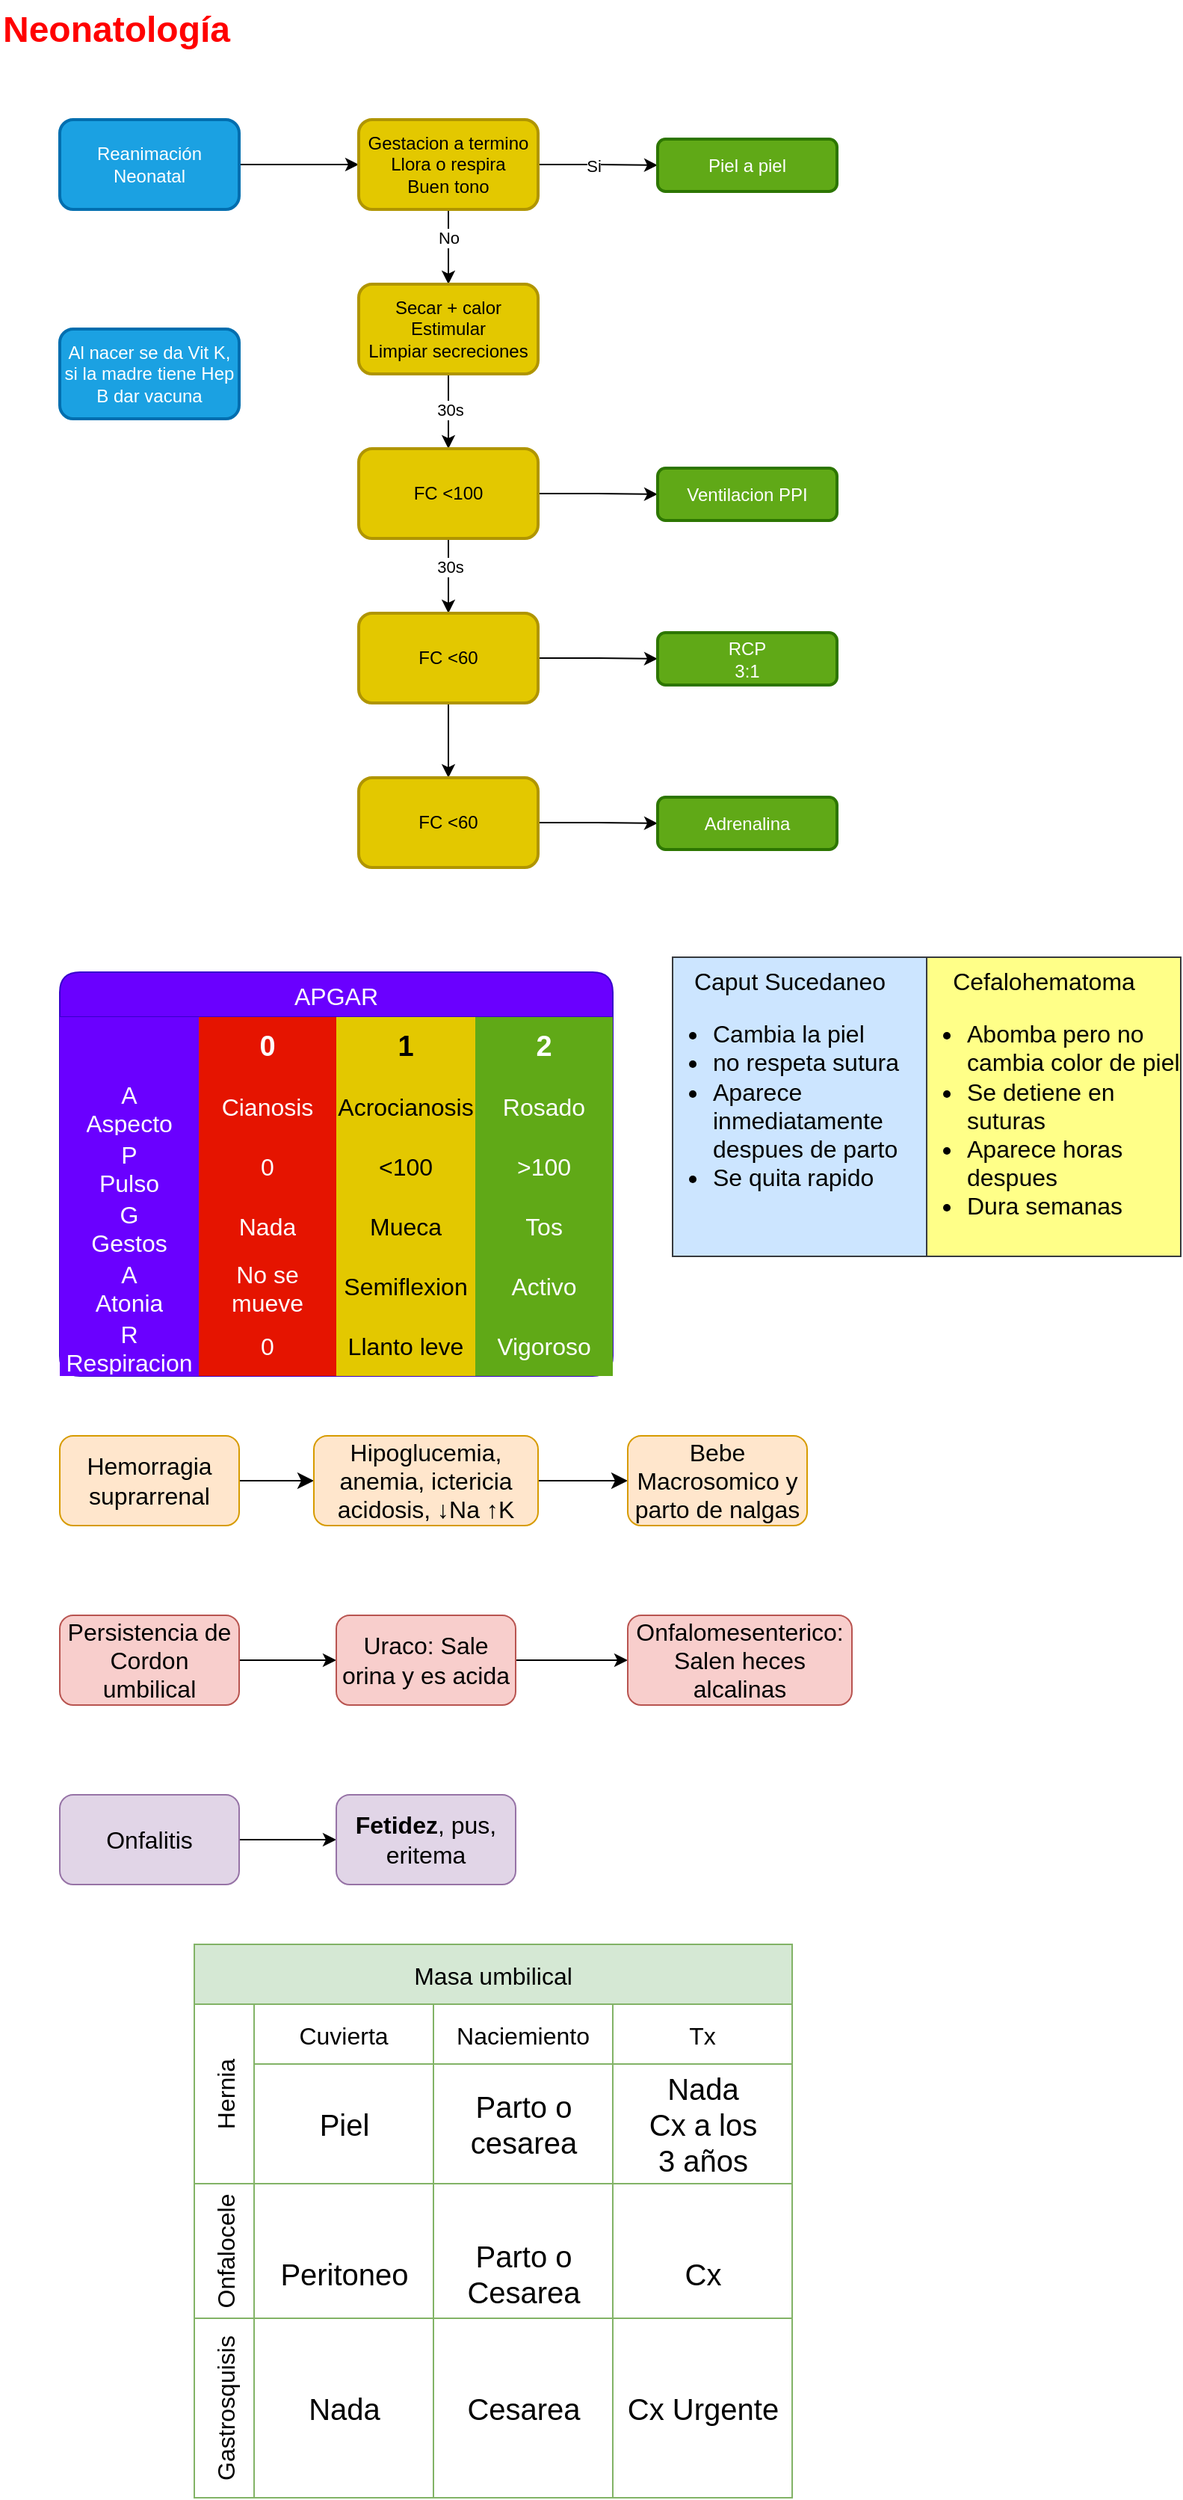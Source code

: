 <mxfile version="21.5.2" type="github">
  <diagram name="Página-1" id="TcPMoGSx8ZJz2rr5X1lu">
    <mxGraphModel dx="1312" dy="844" grid="1" gridSize="10" guides="1" tooltips="1" connect="1" arrows="1" fold="1" page="1" pageScale="1" pageWidth="850" pageHeight="1100" math="0" shadow="0">
      <root>
        <mxCell id="0" />
        <mxCell id="1" parent="0" />
        <mxCell id="HqyEcuFVQdqJihXE6mJL-1" value="Neonatología" style="text;strokeColor=none;fillColor=none;html=1;fontSize=24;fontStyle=1;verticalAlign=middle;align=left;fontColor=#FF0000;" parent="1" vertex="1">
          <mxGeometry x="40" y="40" width="100" height="40" as="geometry" />
        </mxCell>
        <mxCell id="HqyEcuFVQdqJihXE6mJL-4" value="" style="edgeStyle=orthogonalEdgeStyle;rounded=0;orthogonalLoop=1;jettySize=auto;html=1;" parent="1" source="HqyEcuFVQdqJihXE6mJL-2" target="HqyEcuFVQdqJihXE6mJL-3" edge="1">
          <mxGeometry relative="1" as="geometry" />
        </mxCell>
        <mxCell id="HqyEcuFVQdqJihXE6mJL-2" value="Reanimación Neonatal" style="rounded=1;whiteSpace=wrap;html=1;fillColor=#1ba1e2;strokeColor=#006EAF;fontColor=#ffffff;strokeWidth=2;" parent="1" vertex="1">
          <mxGeometry x="80" y="120" width="120" height="60" as="geometry" />
        </mxCell>
        <mxCell id="HqyEcuFVQdqJihXE6mJL-6" value="" style="edgeStyle=orthogonalEdgeStyle;rounded=0;orthogonalLoop=1;jettySize=auto;html=1;" parent="1" source="HqyEcuFVQdqJihXE6mJL-3" target="HqyEcuFVQdqJihXE6mJL-5" edge="1">
          <mxGeometry relative="1" as="geometry" />
        </mxCell>
        <mxCell id="HqyEcuFVQdqJihXE6mJL-10" value="Si" style="edgeLabel;html=1;align=center;verticalAlign=middle;resizable=0;points=[];" parent="HqyEcuFVQdqJihXE6mJL-6" vertex="1" connectable="0">
          <mxGeometry x="-0.075" y="-2" relative="1" as="geometry">
            <mxPoint y="-1" as="offset" />
          </mxGeometry>
        </mxCell>
        <mxCell id="HqyEcuFVQdqJihXE6mJL-8" value="" style="edgeStyle=orthogonalEdgeStyle;rounded=0;orthogonalLoop=1;jettySize=auto;html=1;" parent="1" source="HqyEcuFVQdqJihXE6mJL-3" target="HqyEcuFVQdqJihXE6mJL-7" edge="1">
          <mxGeometry relative="1" as="geometry" />
        </mxCell>
        <mxCell id="HqyEcuFVQdqJihXE6mJL-9" value="No" style="edgeLabel;html=1;align=center;verticalAlign=middle;resizable=0;points=[];" parent="HqyEcuFVQdqJihXE6mJL-8" vertex="1" connectable="0">
          <mxGeometry x="-0.24" relative="1" as="geometry">
            <mxPoint as="offset" />
          </mxGeometry>
        </mxCell>
        <mxCell id="HqyEcuFVQdqJihXE6mJL-3" value="Gestacion a termino&lt;br&gt;Llora o respira&lt;br&gt;Buen tono" style="whiteSpace=wrap;html=1;rounded=1;fillColor=#e3c800;strokeColor=#B09500;fontColor=#000000;strokeWidth=2;" parent="1" vertex="1">
          <mxGeometry x="280" y="120" width="120" height="60" as="geometry" />
        </mxCell>
        <mxCell id="HqyEcuFVQdqJihXE6mJL-5" value="Piel a piel" style="whiteSpace=wrap;html=1;rounded=1;fillColor=#60a917;strokeColor=#2D7600;fontColor=#ffffff;strokeWidth=2;" parent="1" vertex="1">
          <mxGeometry x="480" y="133" width="120" height="35" as="geometry" />
        </mxCell>
        <mxCell id="HqyEcuFVQdqJihXE6mJL-12" value="" style="edgeStyle=orthogonalEdgeStyle;rounded=0;orthogonalLoop=1;jettySize=auto;html=1;" parent="1" source="HqyEcuFVQdqJihXE6mJL-7" target="HqyEcuFVQdqJihXE6mJL-11" edge="1">
          <mxGeometry relative="1" as="geometry" />
        </mxCell>
        <mxCell id="HqyEcuFVQdqJihXE6mJL-13" value="30s" style="edgeLabel;html=1;align=center;verticalAlign=middle;resizable=0;points=[];" parent="HqyEcuFVQdqJihXE6mJL-12" vertex="1" connectable="0">
          <mxGeometry x="-0.04" y="1" relative="1" as="geometry">
            <mxPoint as="offset" />
          </mxGeometry>
        </mxCell>
        <mxCell id="HqyEcuFVQdqJihXE6mJL-7" value="Secar + calor&lt;br&gt;Estimular&lt;br&gt;Limpiar secreciones" style="whiteSpace=wrap;html=1;rounded=1;fillColor=#e3c800;strokeColor=#B09500;fontColor=#000000;strokeWidth=2;" parent="1" vertex="1">
          <mxGeometry x="280" y="230" width="120" height="60" as="geometry" />
        </mxCell>
        <mxCell id="HqyEcuFVQdqJihXE6mJL-15" value="" style="edgeStyle=orthogonalEdgeStyle;rounded=0;orthogonalLoop=1;jettySize=auto;html=1;" parent="1" source="HqyEcuFVQdqJihXE6mJL-11" target="HqyEcuFVQdqJihXE6mJL-14" edge="1">
          <mxGeometry relative="1" as="geometry" />
        </mxCell>
        <mxCell id="HqyEcuFVQdqJihXE6mJL-17" value="" style="edgeStyle=orthogonalEdgeStyle;rounded=0;orthogonalLoop=1;jettySize=auto;html=1;" parent="1" source="HqyEcuFVQdqJihXE6mJL-11" target="HqyEcuFVQdqJihXE6mJL-16" edge="1">
          <mxGeometry relative="1" as="geometry" />
        </mxCell>
        <mxCell id="HqyEcuFVQdqJihXE6mJL-18" value="30s" style="edgeLabel;html=1;align=center;verticalAlign=middle;resizable=0;points=[];" parent="HqyEcuFVQdqJihXE6mJL-17" vertex="1" connectable="0">
          <mxGeometry x="-0.24" y="3" relative="1" as="geometry">
            <mxPoint x="-2" as="offset" />
          </mxGeometry>
        </mxCell>
        <mxCell id="HqyEcuFVQdqJihXE6mJL-11" value="FC &amp;lt;100" style="whiteSpace=wrap;html=1;rounded=1;fillColor=#e3c800;strokeColor=#B09500;fontColor=#000000;strokeWidth=2;" parent="1" vertex="1">
          <mxGeometry x="280" y="340" width="120" height="60" as="geometry" />
        </mxCell>
        <mxCell id="HqyEcuFVQdqJihXE6mJL-14" value="Ventilacion PPI" style="whiteSpace=wrap;html=1;rounded=1;fillColor=#60a917;strokeColor=#2D7600;fontColor=#ffffff;strokeWidth=2;" parent="1" vertex="1">
          <mxGeometry x="480" y="353" width="120" height="35" as="geometry" />
        </mxCell>
        <mxCell id="HqyEcuFVQdqJihXE6mJL-20" value="" style="edgeStyle=orthogonalEdgeStyle;rounded=0;orthogonalLoop=1;jettySize=auto;html=1;" parent="1" source="HqyEcuFVQdqJihXE6mJL-16" target="HqyEcuFVQdqJihXE6mJL-19" edge="1">
          <mxGeometry relative="1" as="geometry" />
        </mxCell>
        <mxCell id="HqyEcuFVQdqJihXE6mJL-22" value="" style="edgeStyle=orthogonalEdgeStyle;rounded=0;orthogonalLoop=1;jettySize=auto;html=1;" parent="1" source="HqyEcuFVQdqJihXE6mJL-16" target="HqyEcuFVQdqJihXE6mJL-21" edge="1">
          <mxGeometry relative="1" as="geometry" />
        </mxCell>
        <mxCell id="HqyEcuFVQdqJihXE6mJL-16" value="FC &amp;lt;60" style="whiteSpace=wrap;html=1;rounded=1;fillColor=#e3c800;strokeColor=#B09500;fontColor=#000000;strokeWidth=2;" parent="1" vertex="1">
          <mxGeometry x="280" y="450" width="120" height="60" as="geometry" />
        </mxCell>
        <mxCell id="HqyEcuFVQdqJihXE6mJL-19" value="RCP &lt;br&gt;3:1" style="whiteSpace=wrap;html=1;rounded=1;fillColor=#60a917;strokeColor=#2D7600;fontColor=#ffffff;strokeWidth=2;" parent="1" vertex="1">
          <mxGeometry x="480" y="463" width="120" height="35" as="geometry" />
        </mxCell>
        <mxCell id="HqyEcuFVQdqJihXE6mJL-24" value="" style="edgeStyle=orthogonalEdgeStyle;rounded=0;orthogonalLoop=1;jettySize=auto;html=1;" parent="1" source="HqyEcuFVQdqJihXE6mJL-21" target="HqyEcuFVQdqJihXE6mJL-23" edge="1">
          <mxGeometry relative="1" as="geometry" />
        </mxCell>
        <mxCell id="HqyEcuFVQdqJihXE6mJL-21" value="FC &amp;lt;60" style="whiteSpace=wrap;html=1;rounded=1;fillColor=#e3c800;strokeColor=#B09500;fontColor=#000000;strokeWidth=2;" parent="1" vertex="1">
          <mxGeometry x="280" y="560" width="120" height="60" as="geometry" />
        </mxCell>
        <mxCell id="HqyEcuFVQdqJihXE6mJL-23" value="Adrenalina" style="whiteSpace=wrap;html=1;rounded=1;fillColor=#60a917;strokeColor=#2D7600;fontColor=#ffffff;strokeWidth=2;" parent="1" vertex="1">
          <mxGeometry x="480" y="573" width="120" height="35" as="geometry" />
        </mxCell>
        <mxCell id="HqyEcuFVQdqJihXE6mJL-25" value="Al nacer se da Vit K, si la madre tiene Hep B dar vacuna" style="whiteSpace=wrap;html=1;fillColor=#1ba1e2;strokeColor=#006EAF;fontColor=#ffffff;rounded=1;strokeWidth=2;" parent="1" vertex="1">
          <mxGeometry x="80" y="260" width="120" height="60" as="geometry" />
        </mxCell>
        <mxCell id="HqyEcuFVQdqJihXE6mJL-27" value="APGAR" style="shape=table;startSize=30;container=1;collapsible=0;childLayout=tableLayout;strokeColor=#3700CC;fontSize=16;fillColor=#6a00ff;fontColor=#ffffff;rounded=1;" parent="1" vertex="1">
          <mxGeometry x="80" y="690" width="370" height="270" as="geometry" />
        </mxCell>
        <mxCell id="HqyEcuFVQdqJihXE6mJL-28" value="" style="shape=tableRow;horizontal=0;startSize=0;swimlaneHead=0;swimlaneBody=0;strokeColor=inherit;top=0;left=0;bottom=0;right=0;collapsible=0;dropTarget=0;fillColor=none;points=[[0,0.5],[1,0.5]];portConstraint=eastwest;fontSize=16;" parent="HqyEcuFVQdqJihXE6mJL-27" vertex="1">
          <mxGeometry y="30" width="370" height="40" as="geometry" />
        </mxCell>
        <mxCell id="HqyEcuFVQdqJihXE6mJL-29" value="" style="shape=partialRectangle;html=1;whiteSpace=wrap;connectable=0;strokeColor=#3700CC;overflow=hidden;fillColor=#6a00ff;top=0;left=0;bottom=0;right=0;pointerEvents=1;fontSize=16;fontColor=#ffffff;" parent="HqyEcuFVQdqJihXE6mJL-28" vertex="1">
          <mxGeometry width="93" height="40" as="geometry">
            <mxRectangle width="93" height="40" as="alternateBounds" />
          </mxGeometry>
        </mxCell>
        <mxCell id="HqyEcuFVQdqJihXE6mJL-30" value="0" style="shape=partialRectangle;html=1;whiteSpace=wrap;connectable=0;strokeColor=#B20000;overflow=hidden;fillColor=#e51400;top=0;left=0;bottom=0;right=0;pointerEvents=1;fontSize=19;fontColor=#ffffff;fontStyle=1;strokeWidth=4;" parent="HqyEcuFVQdqJihXE6mJL-28" vertex="1">
          <mxGeometry x="93" width="92" height="40" as="geometry">
            <mxRectangle width="92" height="40" as="alternateBounds" />
          </mxGeometry>
        </mxCell>
        <mxCell id="HqyEcuFVQdqJihXE6mJL-31" value="1" style="shape=partialRectangle;html=1;whiteSpace=wrap;connectable=0;strokeColor=#B09500;overflow=hidden;fillColor=#e3c800;top=0;left=0;bottom=0;right=0;pointerEvents=1;fontSize=19;fontColor=#000000;fontStyle=1;strokeWidth=4;" parent="HqyEcuFVQdqJihXE6mJL-28" vertex="1">
          <mxGeometry x="185" width="93" height="40" as="geometry">
            <mxRectangle width="93" height="40" as="alternateBounds" />
          </mxGeometry>
        </mxCell>
        <mxCell id="HqyEcuFVQdqJihXE6mJL-52" value="2" style="shape=partialRectangle;html=1;whiteSpace=wrap;connectable=0;strokeColor=#2D7600;overflow=hidden;fillColor=#60a917;top=0;left=0;bottom=0;right=0;pointerEvents=1;fontSize=19;fontColor=#ffffff;fontStyle=1;strokeWidth=4;" parent="HqyEcuFVQdqJihXE6mJL-28" vertex="1">
          <mxGeometry x="278" width="92" height="40" as="geometry">
            <mxRectangle width="92" height="40" as="alternateBounds" />
          </mxGeometry>
        </mxCell>
        <mxCell id="HqyEcuFVQdqJihXE6mJL-32" value="" style="shape=tableRow;horizontal=0;startSize=0;swimlaneHead=0;swimlaneBody=0;strokeColor=inherit;top=0;left=0;bottom=0;right=0;collapsible=0;dropTarget=0;fillColor=none;points=[[0,0.5],[1,0.5]];portConstraint=eastwest;fontSize=16;" parent="HqyEcuFVQdqJihXE6mJL-27" vertex="1">
          <mxGeometry y="70" width="370" height="40" as="geometry" />
        </mxCell>
        <mxCell id="HqyEcuFVQdqJihXE6mJL-33" value="A&lt;br&gt;Aspecto" style="shape=partialRectangle;html=1;whiteSpace=wrap;connectable=0;strokeColor=#3700CC;overflow=hidden;fillColor=#6a00ff;top=0;left=0;bottom=0;right=0;pointerEvents=1;fontSize=16;fontColor=#ffffff;" parent="HqyEcuFVQdqJihXE6mJL-32" vertex="1">
          <mxGeometry width="93" height="40" as="geometry">
            <mxRectangle width="93" height="40" as="alternateBounds" />
          </mxGeometry>
        </mxCell>
        <mxCell id="HqyEcuFVQdqJihXE6mJL-34" value="Cianosis" style="shape=partialRectangle;html=1;whiteSpace=wrap;connectable=0;strokeColor=#B20000;overflow=hidden;fillColor=#e51400;top=0;left=0;bottom=0;right=0;pointerEvents=1;fontSize=16;fontColor=#ffffff;" parent="HqyEcuFVQdqJihXE6mJL-32" vertex="1">
          <mxGeometry x="93" width="92" height="40" as="geometry">
            <mxRectangle width="92" height="40" as="alternateBounds" />
          </mxGeometry>
        </mxCell>
        <mxCell id="HqyEcuFVQdqJihXE6mJL-35" value="Acrocianosis" style="shape=partialRectangle;html=1;whiteSpace=wrap;connectable=0;strokeColor=#B09500;overflow=hidden;fillColor=#e3c800;top=0;left=0;bottom=0;right=0;pointerEvents=1;fontSize=16;fontColor=#000000;" parent="HqyEcuFVQdqJihXE6mJL-32" vertex="1">
          <mxGeometry x="185" width="93" height="40" as="geometry">
            <mxRectangle width="93" height="40" as="alternateBounds" />
          </mxGeometry>
        </mxCell>
        <mxCell id="HqyEcuFVQdqJihXE6mJL-53" value="Rosado" style="shape=partialRectangle;html=1;whiteSpace=wrap;connectable=0;strokeColor=#2D7600;overflow=hidden;fillColor=#60a917;top=0;left=0;bottom=0;right=0;pointerEvents=1;fontSize=16;fontColor=#ffffff;" parent="HqyEcuFVQdqJihXE6mJL-32" vertex="1">
          <mxGeometry x="278" width="92" height="40" as="geometry">
            <mxRectangle width="92" height="40" as="alternateBounds" />
          </mxGeometry>
        </mxCell>
        <mxCell id="HqyEcuFVQdqJihXE6mJL-36" value="" style="shape=tableRow;horizontal=0;startSize=0;swimlaneHead=0;swimlaneBody=0;strokeColor=inherit;top=0;left=0;bottom=0;right=0;collapsible=0;dropTarget=0;fillColor=none;points=[[0,0.5],[1,0.5]];portConstraint=eastwest;fontSize=16;" parent="HqyEcuFVQdqJihXE6mJL-27" vertex="1">
          <mxGeometry y="110" width="370" height="40" as="geometry" />
        </mxCell>
        <mxCell id="HqyEcuFVQdqJihXE6mJL-37" value="P&lt;br&gt;Pulso" style="shape=partialRectangle;html=1;whiteSpace=wrap;connectable=0;strokeColor=#3700CC;overflow=hidden;fillColor=#6a00ff;top=0;left=0;bottom=0;right=0;pointerEvents=1;fontSize=16;fontColor=#ffffff;" parent="HqyEcuFVQdqJihXE6mJL-36" vertex="1">
          <mxGeometry width="93" height="40" as="geometry">
            <mxRectangle width="93" height="40" as="alternateBounds" />
          </mxGeometry>
        </mxCell>
        <mxCell id="HqyEcuFVQdqJihXE6mJL-38" value="0" style="shape=partialRectangle;html=1;whiteSpace=wrap;connectable=0;strokeColor=#B20000;overflow=hidden;fillColor=#e51400;top=0;left=0;bottom=0;right=0;pointerEvents=1;fontSize=16;fontColor=#ffffff;" parent="HqyEcuFVQdqJihXE6mJL-36" vertex="1">
          <mxGeometry x="93" width="92" height="40" as="geometry">
            <mxRectangle width="92" height="40" as="alternateBounds" />
          </mxGeometry>
        </mxCell>
        <mxCell id="HqyEcuFVQdqJihXE6mJL-39" value="&amp;lt;100" style="shape=partialRectangle;html=1;whiteSpace=wrap;connectable=0;strokeColor=#B09500;overflow=hidden;fillColor=#e3c800;top=0;left=0;bottom=0;right=0;pointerEvents=1;fontSize=16;fontColor=#000000;" parent="HqyEcuFVQdqJihXE6mJL-36" vertex="1">
          <mxGeometry x="185" width="93" height="40" as="geometry">
            <mxRectangle width="93" height="40" as="alternateBounds" />
          </mxGeometry>
        </mxCell>
        <mxCell id="HqyEcuFVQdqJihXE6mJL-54" value="&amp;gt;100" style="shape=partialRectangle;html=1;whiteSpace=wrap;connectable=0;strokeColor=#2D7600;overflow=hidden;fillColor=#60a917;top=0;left=0;bottom=0;right=0;pointerEvents=1;fontSize=16;fontColor=#ffffff;" parent="HqyEcuFVQdqJihXE6mJL-36" vertex="1">
          <mxGeometry x="278" width="92" height="40" as="geometry">
            <mxRectangle width="92" height="40" as="alternateBounds" />
          </mxGeometry>
        </mxCell>
        <mxCell id="HqyEcuFVQdqJihXE6mJL-40" style="shape=tableRow;horizontal=0;startSize=0;swimlaneHead=0;swimlaneBody=0;strokeColor=inherit;top=0;left=0;bottom=0;right=0;collapsible=0;dropTarget=0;fillColor=none;points=[[0,0.5],[1,0.5]];portConstraint=eastwest;fontSize=16;" parent="HqyEcuFVQdqJihXE6mJL-27" vertex="1">
          <mxGeometry y="150" width="370" height="40" as="geometry" />
        </mxCell>
        <mxCell id="HqyEcuFVQdqJihXE6mJL-41" value="G&lt;br&gt;Gestos" style="shape=partialRectangle;html=1;whiteSpace=wrap;connectable=0;strokeColor=#3700CC;overflow=hidden;fillColor=#6a00ff;top=0;left=0;bottom=0;right=0;pointerEvents=1;fontSize=16;fontColor=#ffffff;" parent="HqyEcuFVQdqJihXE6mJL-40" vertex="1">
          <mxGeometry width="93" height="40" as="geometry">
            <mxRectangle width="93" height="40" as="alternateBounds" />
          </mxGeometry>
        </mxCell>
        <mxCell id="HqyEcuFVQdqJihXE6mJL-42" value="Nada" style="shape=partialRectangle;html=1;whiteSpace=wrap;connectable=0;strokeColor=#B20000;overflow=hidden;fillColor=#e51400;top=0;left=0;bottom=0;right=0;pointerEvents=1;fontSize=16;fontColor=#ffffff;" parent="HqyEcuFVQdqJihXE6mJL-40" vertex="1">
          <mxGeometry x="93" width="92" height="40" as="geometry">
            <mxRectangle width="92" height="40" as="alternateBounds" />
          </mxGeometry>
        </mxCell>
        <mxCell id="HqyEcuFVQdqJihXE6mJL-43" value="Mueca" style="shape=partialRectangle;html=1;whiteSpace=wrap;connectable=0;strokeColor=#B09500;overflow=hidden;fillColor=#e3c800;top=0;left=0;bottom=0;right=0;pointerEvents=1;fontSize=16;fontColor=#000000;" parent="HqyEcuFVQdqJihXE6mJL-40" vertex="1">
          <mxGeometry x="185" width="93" height="40" as="geometry">
            <mxRectangle width="93" height="40" as="alternateBounds" />
          </mxGeometry>
        </mxCell>
        <mxCell id="HqyEcuFVQdqJihXE6mJL-55" value="Tos" style="shape=partialRectangle;html=1;whiteSpace=wrap;connectable=0;strokeColor=#2D7600;overflow=hidden;fillColor=#60a917;top=0;left=0;bottom=0;right=0;pointerEvents=1;fontSize=16;fontColor=#ffffff;" parent="HqyEcuFVQdqJihXE6mJL-40" vertex="1">
          <mxGeometry x="278" width="92" height="40" as="geometry">
            <mxRectangle width="92" height="40" as="alternateBounds" />
          </mxGeometry>
        </mxCell>
        <mxCell id="HqyEcuFVQdqJihXE6mJL-44" style="shape=tableRow;horizontal=0;startSize=0;swimlaneHead=0;swimlaneBody=0;strokeColor=inherit;top=0;left=0;bottom=0;right=0;collapsible=0;dropTarget=0;fillColor=none;points=[[0,0.5],[1,0.5]];portConstraint=eastwest;fontSize=16;" parent="HqyEcuFVQdqJihXE6mJL-27" vertex="1">
          <mxGeometry y="190" width="370" height="40" as="geometry" />
        </mxCell>
        <mxCell id="HqyEcuFVQdqJihXE6mJL-45" value="A&lt;br&gt;Atonia" style="shape=partialRectangle;html=1;whiteSpace=wrap;connectable=0;strokeColor=#3700CC;overflow=hidden;fillColor=#6a00ff;top=0;left=0;bottom=0;right=0;pointerEvents=1;fontSize=16;fontColor=#ffffff;" parent="HqyEcuFVQdqJihXE6mJL-44" vertex="1">
          <mxGeometry width="93" height="40" as="geometry">
            <mxRectangle width="93" height="40" as="alternateBounds" />
          </mxGeometry>
        </mxCell>
        <mxCell id="HqyEcuFVQdqJihXE6mJL-46" value="No se mueve" style="shape=partialRectangle;html=1;whiteSpace=wrap;connectable=0;strokeColor=#B20000;overflow=hidden;fillColor=#e51400;top=0;left=0;bottom=0;right=0;pointerEvents=1;fontSize=16;fontColor=#ffffff;" parent="HqyEcuFVQdqJihXE6mJL-44" vertex="1">
          <mxGeometry x="93" width="92" height="40" as="geometry">
            <mxRectangle width="92" height="40" as="alternateBounds" />
          </mxGeometry>
        </mxCell>
        <mxCell id="HqyEcuFVQdqJihXE6mJL-47" value="Semiflexion" style="shape=partialRectangle;html=1;whiteSpace=wrap;connectable=0;strokeColor=#B09500;overflow=hidden;fillColor=#e3c800;top=0;left=0;bottom=0;right=0;pointerEvents=1;fontSize=16;fontColor=#000000;" parent="HqyEcuFVQdqJihXE6mJL-44" vertex="1">
          <mxGeometry x="185" width="93" height="40" as="geometry">
            <mxRectangle width="93" height="40" as="alternateBounds" />
          </mxGeometry>
        </mxCell>
        <mxCell id="HqyEcuFVQdqJihXE6mJL-56" value="Activo " style="shape=partialRectangle;html=1;whiteSpace=wrap;connectable=0;strokeColor=#2D7600;overflow=hidden;fillColor=#60a917;top=0;left=0;bottom=0;right=0;pointerEvents=1;fontSize=16;fontColor=#ffffff;" parent="HqyEcuFVQdqJihXE6mJL-44" vertex="1">
          <mxGeometry x="278" width="92" height="40" as="geometry">
            <mxRectangle width="92" height="40" as="alternateBounds" />
          </mxGeometry>
        </mxCell>
        <mxCell id="HqyEcuFVQdqJihXE6mJL-48" style="shape=tableRow;horizontal=0;startSize=0;swimlaneHead=0;swimlaneBody=0;strokeColor=inherit;top=0;left=0;bottom=0;right=0;collapsible=0;dropTarget=0;fillColor=none;points=[[0,0.5],[1,0.5]];portConstraint=eastwest;fontSize=16;" parent="HqyEcuFVQdqJihXE6mJL-27" vertex="1">
          <mxGeometry y="230" width="370" height="40" as="geometry" />
        </mxCell>
        <mxCell id="HqyEcuFVQdqJihXE6mJL-49" value="R&lt;br&gt;Respiracion" style="shape=partialRectangle;html=1;whiteSpace=wrap;connectable=0;strokeColor=#3700CC;overflow=hidden;fillColor=#6a00ff;top=0;left=0;bottom=0;right=0;pointerEvents=1;fontSize=16;fontColor=#ffffff;" parent="HqyEcuFVQdqJihXE6mJL-48" vertex="1">
          <mxGeometry width="93" height="40" as="geometry">
            <mxRectangle width="93" height="40" as="alternateBounds" />
          </mxGeometry>
        </mxCell>
        <mxCell id="HqyEcuFVQdqJihXE6mJL-50" value="0" style="shape=partialRectangle;html=1;whiteSpace=wrap;connectable=0;strokeColor=#B20000;overflow=hidden;fillColor=#e51400;top=0;left=0;bottom=0;right=0;pointerEvents=1;fontSize=16;fontColor=#ffffff;" parent="HqyEcuFVQdqJihXE6mJL-48" vertex="1">
          <mxGeometry x="93" width="92" height="40" as="geometry">
            <mxRectangle width="92" height="40" as="alternateBounds" />
          </mxGeometry>
        </mxCell>
        <mxCell id="HqyEcuFVQdqJihXE6mJL-51" value="Llanto leve" style="shape=partialRectangle;html=1;whiteSpace=wrap;connectable=0;strokeColor=#B09500;overflow=hidden;fillColor=#e3c800;top=0;left=0;bottom=0;right=0;pointerEvents=1;fontSize=16;fontColor=#000000;" parent="HqyEcuFVQdqJihXE6mJL-48" vertex="1">
          <mxGeometry x="185" width="93" height="40" as="geometry">
            <mxRectangle width="93" height="40" as="alternateBounds" />
          </mxGeometry>
        </mxCell>
        <mxCell id="HqyEcuFVQdqJihXE6mJL-57" value="Vigoroso" style="shape=partialRectangle;html=1;whiteSpace=wrap;connectable=0;strokeColor=#2D7600;overflow=hidden;fillColor=#60a917;top=0;left=0;bottom=0;right=0;pointerEvents=1;fontSize=16;fontColor=#ffffff;" parent="HqyEcuFVQdqJihXE6mJL-48" vertex="1">
          <mxGeometry x="278" width="92" height="40" as="geometry">
            <mxRectangle width="92" height="40" as="alternateBounds" />
          </mxGeometry>
        </mxCell>
        <mxCell id="3640d2P8LfR4qgrudTrk-1" value="&lt;div align=&quot;center&quot;&gt;Caput Sucedaneo&lt;br&gt;&lt;/div&gt;&lt;ul&gt;&lt;li&gt;&lt;span style=&quot;background-color: initial;&quot;&gt;Cambia la piel&lt;/span&gt;&lt;br&gt;&lt;/li&gt;&lt;li&gt;&lt;span style=&quot;background-color: initial;&quot;&gt;no respeta sutura&lt;/span&gt;&lt;/li&gt;&lt;li&gt;&lt;span style=&quot;background-color: initial;&quot;&gt;Aparece inmediatamente despues de parto&lt;/span&gt;&lt;/li&gt;&lt;li&gt;&lt;span style=&quot;background-color: initial;&quot;&gt;Se quita rapido&lt;br&gt;&lt;/span&gt;&lt;/li&gt;&lt;/ul&gt;" style="rounded=1;whiteSpace=wrap;html=1;fontSize=16;arcSize=0;verticalAlign=top;align=left;fillColor=#cce5ff;strokeColor=#36393d;spacingLeft=-15;" parent="1" vertex="1">
          <mxGeometry x="490" y="680" width="170" height="200" as="geometry" />
        </mxCell>
        <mxCell id="3640d2P8LfR4qgrudTrk-2" value="&lt;div align=&quot;center&quot;&gt;Cefalohematoma&lt;br&gt;&lt;/div&gt;&lt;ul&gt;&lt;li&gt;Abomba pero no cambia color de piel&lt;/li&gt;&lt;li&gt;Se detiene en suturas&lt;/li&gt;&lt;li&gt;Aparece horas despues &lt;br&gt;&lt;/li&gt;&lt;li&gt;Dura semanas&lt;br&gt;&lt;/li&gt;&lt;/ul&gt;" style="rounded=1;whiteSpace=wrap;html=1;fontSize=16;arcSize=0;align=left;verticalAlign=top;fillColor=#ffff88;strokeColor=#36393d;spacingLeft=-15;" parent="1" vertex="1">
          <mxGeometry x="660" y="680" width="170" height="200" as="geometry" />
        </mxCell>
        <mxCell id="3640d2P8LfR4qgrudTrk-5" value="" style="edgeStyle=none;curved=1;rounded=0;orthogonalLoop=1;jettySize=auto;html=1;fontSize=12;startSize=8;endSize=8;" parent="1" source="3640d2P8LfR4qgrudTrk-3" target="3640d2P8LfR4qgrudTrk-4" edge="1">
          <mxGeometry relative="1" as="geometry" />
        </mxCell>
        <mxCell id="3640d2P8LfR4qgrudTrk-3" value="Hemorragia suprarrenal" style="rounded=1;whiteSpace=wrap;html=1;fontSize=16;fillColor=#ffe6cc;strokeColor=#d79b00;" parent="1" vertex="1">
          <mxGeometry x="80" y="1000" width="120" height="60" as="geometry" />
        </mxCell>
        <mxCell id="3640d2P8LfR4qgrudTrk-7" value="" style="edgeStyle=none;curved=1;rounded=0;orthogonalLoop=1;jettySize=auto;html=1;fontSize=12;startSize=8;endSize=8;" parent="1" source="3640d2P8LfR4qgrudTrk-4" target="3640d2P8LfR4qgrudTrk-6" edge="1">
          <mxGeometry relative="1" as="geometry" />
        </mxCell>
        <mxCell id="3640d2P8LfR4qgrudTrk-4" value="Hipoglucemia, anemia, ictericia acidosis, ↓Na ↑K" style="whiteSpace=wrap;html=1;fontSize=16;rounded=1;fillColor=#ffe6cc;strokeColor=#d79b00;" parent="1" vertex="1">
          <mxGeometry x="250" y="1000" width="150" height="60" as="geometry" />
        </mxCell>
        <mxCell id="3640d2P8LfR4qgrudTrk-6" value="Bebe Macrosomico y parto de nalgas" style="whiteSpace=wrap;html=1;fontSize=16;rounded=1;fillColor=#ffe6cc;strokeColor=#d79b00;" parent="1" vertex="1">
          <mxGeometry x="460" y="1000" width="120" height="60" as="geometry" />
        </mxCell>
        <mxCell id="2JyzUB0GVYd7dehp7gKF-7" value="" style="edgeStyle=orthogonalEdgeStyle;rounded=0;orthogonalLoop=1;jettySize=auto;html=1;" edge="1" parent="1" source="2JyzUB0GVYd7dehp7gKF-1" target="2JyzUB0GVYd7dehp7gKF-3">
          <mxGeometry relative="1" as="geometry" />
        </mxCell>
        <mxCell id="2JyzUB0GVYd7dehp7gKF-1" value="Persistencia de Cordon umbilical" style="whiteSpace=wrap;html=1;fontSize=16;rounded=1;fillColor=#f8cecc;strokeColor=#b85450;" vertex="1" parent="1">
          <mxGeometry x="80" y="1120" width="120" height="60" as="geometry" />
        </mxCell>
        <mxCell id="2JyzUB0GVYd7dehp7gKF-8" value="" style="edgeStyle=orthogonalEdgeStyle;rounded=0;orthogonalLoop=1;jettySize=auto;html=1;" edge="1" parent="1" source="2JyzUB0GVYd7dehp7gKF-3" target="2JyzUB0GVYd7dehp7gKF-5">
          <mxGeometry relative="1" as="geometry" />
        </mxCell>
        <mxCell id="2JyzUB0GVYd7dehp7gKF-3" value="Uraco: Sale orina y es acida" style="whiteSpace=wrap;html=1;fontSize=16;rounded=1;fillColor=#f8cecc;strokeColor=#b85450;" vertex="1" parent="1">
          <mxGeometry x="265" y="1120" width="120" height="60" as="geometry" />
        </mxCell>
        <mxCell id="2JyzUB0GVYd7dehp7gKF-5" value="&lt;div&gt;Onfalomesenterico:&lt;/div&gt;&lt;div&gt;Salen heces alcalinas&lt;br&gt; &lt;/div&gt;" style="whiteSpace=wrap;html=1;fontSize=16;rounded=1;spacing=2;fillColor=#f8cecc;strokeColor=#b85450;" vertex="1" parent="1">
          <mxGeometry x="460" y="1120" width="150" height="60" as="geometry" />
        </mxCell>
        <mxCell id="2JyzUB0GVYd7dehp7gKF-13" value="" style="edgeStyle=orthogonalEdgeStyle;rounded=0;orthogonalLoop=1;jettySize=auto;html=1;" edge="1" parent="1" source="2JyzUB0GVYd7dehp7gKF-9" target="2JyzUB0GVYd7dehp7gKF-11">
          <mxGeometry relative="1" as="geometry" />
        </mxCell>
        <mxCell id="2JyzUB0GVYd7dehp7gKF-9" value="Onfalitis" style="whiteSpace=wrap;html=1;fontSize=16;rounded=1;fillColor=#e1d5e7;strokeColor=#9673a6;" vertex="1" parent="1">
          <mxGeometry x="80" y="1240" width="120" height="60" as="geometry" />
        </mxCell>
        <mxCell id="2JyzUB0GVYd7dehp7gKF-11" value="&lt;b&gt;Fetidez&lt;/b&gt;, pus, eritema" style="whiteSpace=wrap;html=1;fontSize=16;rounded=1;fillColor=#e1d5e7;strokeColor=#9673a6;" vertex="1" parent="1">
          <mxGeometry x="265" y="1240" width="120" height="60" as="geometry" />
        </mxCell>
        <mxCell id="2JyzUB0GVYd7dehp7gKF-14" value="Masa umbilical" style="shape=table;childLayout=tableLayout;startSize=40;collapsible=0;recursiveResize=0;expand=0;fontSize=16;fillColor=#d5e8d4;strokeColor=#82b366;" vertex="1" parent="1">
          <mxGeometry x="170" y="1340" width="400" height="370" as="geometry" />
        </mxCell>
        <mxCell id="2JyzUB0GVYd7dehp7gKF-15" value="Hernia" style="shape=tableRow;horizontal=0;swimlaneHead=0;swimlaneBody=0;top=0;left=0;strokeColor=inherit;bottom=0;right=0;dropTarget=0;fontStyle=0;fillColor=none;points=[[0,0.5],[1,0.5]];portConstraint=eastwest;startSize=40;collapsible=0;recursiveResize=0;expand=0;fontSize=16;" vertex="1" parent="2JyzUB0GVYd7dehp7gKF-14">
          <mxGeometry y="40" width="400" height="120" as="geometry" />
        </mxCell>
        <mxCell id="2JyzUB0GVYd7dehp7gKF-16" value="Cuvierta" style="swimlane;swimlaneHead=0;swimlaneBody=0;fontStyle=0;strokeColor=inherit;connectable=0;fillColor=none;startSize=40;collapsible=0;recursiveResize=0;expand=0;fontSize=16;" vertex="1" parent="2JyzUB0GVYd7dehp7gKF-15">
          <mxGeometry x="40" width="120" height="120" as="geometry">
            <mxRectangle width="120" height="120" as="alternateBounds" />
          </mxGeometry>
        </mxCell>
        <mxCell id="2JyzUB0GVYd7dehp7gKF-27" value="&lt;font style=&quot;font-size: 20px;&quot;&gt;Piel&lt;/font&gt;" style="text;html=1;align=center;verticalAlign=middle;resizable=0;points=[];autosize=1;strokeColor=none;fillColor=none;" vertex="1" parent="2JyzUB0GVYd7dehp7gKF-16">
          <mxGeometry x="30" y="60" width="60" height="40" as="geometry" />
        </mxCell>
        <mxCell id="2JyzUB0GVYd7dehp7gKF-17" value="Naciemiento" style="swimlane;swimlaneHead=0;swimlaneBody=0;fontStyle=0;strokeColor=inherit;connectable=0;fillColor=none;startSize=40;collapsible=0;recursiveResize=0;expand=0;fontSize=16;" vertex="1" parent="2JyzUB0GVYd7dehp7gKF-15">
          <mxGeometry x="160" width="120" height="120" as="geometry">
            <mxRectangle width="120" height="120" as="alternateBounds" />
          </mxGeometry>
        </mxCell>
        <mxCell id="2JyzUB0GVYd7dehp7gKF-34" value="&lt;font style=&quot;font-size: 20px;&quot;&gt;Parto o &lt;br&gt;cesarea&lt;br&gt;&lt;/font&gt;" style="text;html=1;align=center;verticalAlign=middle;resizable=0;points=[];autosize=1;strokeColor=none;fillColor=none;" vertex="1" parent="2JyzUB0GVYd7dehp7gKF-17">
          <mxGeometry x="15" y="50" width="90" height="60" as="geometry" />
        </mxCell>
        <mxCell id="2JyzUB0GVYd7dehp7gKF-18" value="Tx" style="swimlane;swimlaneHead=0;swimlaneBody=0;fontStyle=0;strokeColor=inherit;connectable=0;fillColor=none;startSize=40;collapsible=0;recursiveResize=0;expand=0;fontSize=16;" vertex="1" parent="2JyzUB0GVYd7dehp7gKF-15">
          <mxGeometry x="280" width="120" height="120" as="geometry">
            <mxRectangle width="120" height="120" as="alternateBounds" />
          </mxGeometry>
        </mxCell>
        <mxCell id="2JyzUB0GVYd7dehp7gKF-33" value="&lt;font style=&quot;font-size: 20px;&quot;&gt;Nada &lt;br&gt;Cx a los &lt;br&gt;3 años&lt;/font&gt;" style="text;html=1;align=center;verticalAlign=middle;resizable=0;points=[];autosize=1;strokeColor=none;fillColor=none;" vertex="1" parent="2JyzUB0GVYd7dehp7gKF-18">
          <mxGeometry x="10" y="35" width="100" height="90" as="geometry" />
        </mxCell>
        <mxCell id="2JyzUB0GVYd7dehp7gKF-19" value="Onfalocele" style="shape=tableRow;horizontal=0;swimlaneHead=0;swimlaneBody=0;top=0;left=0;strokeColor=inherit;bottom=0;right=0;dropTarget=0;fontStyle=0;fillColor=none;points=[[0,0.5],[1,0.5]];portConstraint=eastwest;startSize=40;collapsible=0;recursiveResize=0;expand=0;fontSize=16;" vertex="1" parent="2JyzUB0GVYd7dehp7gKF-14">
          <mxGeometry y="160" width="400" height="90" as="geometry" />
        </mxCell>
        <mxCell id="2JyzUB0GVYd7dehp7gKF-20" value="" style="swimlane;swimlaneHead=0;swimlaneBody=0;fontStyle=0;connectable=0;strokeColor=inherit;fillColor=none;startSize=0;collapsible=0;recursiveResize=0;expand=0;fontSize=16;" vertex="1" parent="2JyzUB0GVYd7dehp7gKF-19">
          <mxGeometry x="40" width="120" height="90" as="geometry">
            <mxRectangle width="120" height="90" as="alternateBounds" />
          </mxGeometry>
        </mxCell>
        <mxCell id="2JyzUB0GVYd7dehp7gKF-31" value="&lt;font style=&quot;font-size: 20px;&quot;&gt;Peritoneo&lt;/font&gt;" style="text;html=1;align=center;verticalAlign=middle;resizable=0;points=[];autosize=1;strokeColor=none;fillColor=none;" vertex="1" parent="2JyzUB0GVYd7dehp7gKF-20">
          <mxGeometry x="5" y="40" width="110" height="40" as="geometry" />
        </mxCell>
        <mxCell id="2JyzUB0GVYd7dehp7gKF-21" value="" style="swimlane;swimlaneHead=0;swimlaneBody=0;fontStyle=0;connectable=0;strokeColor=inherit;fillColor=none;startSize=0;collapsible=0;recursiveResize=0;expand=0;fontSize=16;html=1;" vertex="1" parent="2JyzUB0GVYd7dehp7gKF-19">
          <mxGeometry x="160" width="120" height="90" as="geometry">
            <mxRectangle width="120" height="90" as="alternateBounds" />
          </mxGeometry>
        </mxCell>
        <mxCell id="2JyzUB0GVYd7dehp7gKF-32" value="&lt;font style=&quot;font-size: 20px;&quot;&gt;Parto o &lt;br&gt;Cesarea&lt;br&gt;&lt;/font&gt;" style="text;html=1;align=center;verticalAlign=middle;resizable=0;points=[];autosize=1;strokeColor=none;fillColor=none;" vertex="1" parent="2JyzUB0GVYd7dehp7gKF-21">
          <mxGeometry x="10" y="30" width="100" height="60" as="geometry" />
        </mxCell>
        <mxCell id="2JyzUB0GVYd7dehp7gKF-22" value="" style="swimlane;swimlaneHead=0;swimlaneBody=0;fontStyle=0;connectable=0;strokeColor=inherit;fillColor=none;startSize=0;collapsible=0;recursiveResize=0;expand=0;fontSize=16;" vertex="1" parent="2JyzUB0GVYd7dehp7gKF-19">
          <mxGeometry x="280" width="120" height="90" as="geometry">
            <mxRectangle width="120" height="90" as="alternateBounds" />
          </mxGeometry>
        </mxCell>
        <mxCell id="2JyzUB0GVYd7dehp7gKF-30" value="&lt;font style=&quot;font-size: 20px;&quot;&gt;Cx &lt;br&gt;&lt;/font&gt;" style="text;html=1;align=center;verticalAlign=middle;resizable=0;points=[];autosize=1;strokeColor=none;fillColor=none;" vertex="1" parent="2JyzUB0GVYd7dehp7gKF-22">
          <mxGeometry x="35" y="40" width="50" height="40" as="geometry" />
        </mxCell>
        <mxCell id="2JyzUB0GVYd7dehp7gKF-23" value="Gastrosquisis" style="shape=tableRow;horizontal=0;swimlaneHead=0;swimlaneBody=0;top=0;left=0;strokeColor=inherit;bottom=0;right=0;dropTarget=0;fontStyle=0;fillColor=none;points=[[0,0.5],[1,0.5]];portConstraint=eastwest;startSize=40;collapsible=0;recursiveResize=0;expand=0;fontSize=16;" vertex="1" parent="2JyzUB0GVYd7dehp7gKF-14">
          <mxGeometry y="250" width="400" height="120" as="geometry" />
        </mxCell>
        <mxCell id="2JyzUB0GVYd7dehp7gKF-24" value="" style="swimlane;swimlaneHead=0;swimlaneBody=0;fontStyle=0;connectable=0;strokeColor=inherit;fillColor=none;startSize=0;collapsible=0;recursiveResize=0;expand=0;fontSize=16;" vertex="1" parent="2JyzUB0GVYd7dehp7gKF-23">
          <mxGeometry x="40" width="120" height="120" as="geometry">
            <mxRectangle width="120" height="120" as="alternateBounds" />
          </mxGeometry>
        </mxCell>
        <mxCell id="2JyzUB0GVYd7dehp7gKF-29" value="&lt;font style=&quot;font-size: 20px;&quot;&gt;Nada&lt;/font&gt;" style="text;html=1;align=center;verticalAlign=middle;resizable=0;points=[];autosize=1;strokeColor=none;fillColor=none;" vertex="1" parent="2JyzUB0GVYd7dehp7gKF-24">
          <mxGeometry x="25" y="40" width="70" height="40" as="geometry" />
        </mxCell>
        <mxCell id="2JyzUB0GVYd7dehp7gKF-25" value="" style="swimlane;swimlaneHead=0;swimlaneBody=0;fontStyle=0;connectable=0;strokeColor=inherit;fillColor=none;startSize=0;collapsible=0;recursiveResize=0;expand=0;fontSize=16;" vertex="1" parent="2JyzUB0GVYd7dehp7gKF-23">
          <mxGeometry x="160" width="120" height="120" as="geometry">
            <mxRectangle width="120" height="120" as="alternateBounds" />
          </mxGeometry>
        </mxCell>
        <mxCell id="2JyzUB0GVYd7dehp7gKF-28" value="&lt;font style=&quot;font-size: 20px;&quot;&gt;Cesarea&lt;/font&gt;" style="text;html=1;align=center;verticalAlign=middle;resizable=0;points=[];autosize=1;strokeColor=none;fillColor=none;" vertex="1" parent="2JyzUB0GVYd7dehp7gKF-25">
          <mxGeometry x="10" y="40" width="100" height="40" as="geometry" />
        </mxCell>
        <mxCell id="2JyzUB0GVYd7dehp7gKF-26" value="" style="swimlane;swimlaneHead=0;swimlaneBody=0;fontStyle=0;connectable=0;strokeColor=inherit;fillColor=none;startSize=0;collapsible=0;recursiveResize=0;expand=0;fontSize=16;" vertex="1" parent="2JyzUB0GVYd7dehp7gKF-23">
          <mxGeometry x="280" width="120" height="120" as="geometry">
            <mxRectangle width="120" height="120" as="alternateBounds" />
          </mxGeometry>
        </mxCell>
        <mxCell id="2JyzUB0GVYd7dehp7gKF-35" value="&lt;font style=&quot;font-size: 20px;&quot;&gt;Cx Urgente&lt;br&gt;&lt;/font&gt;" style="text;html=1;align=center;verticalAlign=middle;resizable=0;points=[];autosize=1;strokeColor=none;fillColor=none;" vertex="1" parent="2JyzUB0GVYd7dehp7gKF-26">
          <mxGeometry y="40" width="120" height="40" as="geometry" />
        </mxCell>
      </root>
    </mxGraphModel>
  </diagram>
</mxfile>
